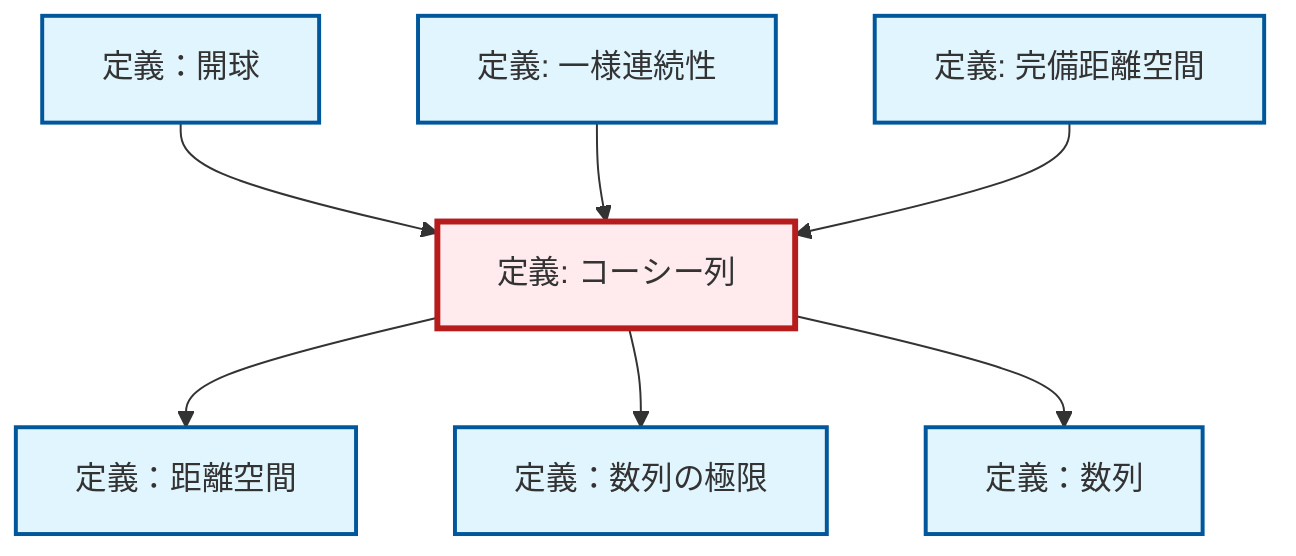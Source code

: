 graph TD
    classDef definition fill:#e1f5fe,stroke:#01579b,stroke-width:2px
    classDef theorem fill:#f3e5f5,stroke:#4a148c,stroke-width:2px
    classDef axiom fill:#fff3e0,stroke:#e65100,stroke-width:2px
    classDef example fill:#e8f5e9,stroke:#1b5e20,stroke-width:2px
    classDef current fill:#ffebee,stroke:#b71c1c,stroke-width:3px
    def-limit["定義：数列の極限"]:::definition
    def-metric-space["定義：距離空間"]:::definition
    def-open-ball["定義：開球"]:::definition
    def-complete-metric-space["定義: 完備距離空間"]:::definition
    def-uniform-continuity["定義: 一様連続性"]:::definition
    def-cauchy-sequence["定義: コーシー列"]:::definition
    def-sequence["定義：数列"]:::definition
    def-cauchy-sequence --> def-metric-space
    def-open-ball --> def-cauchy-sequence
    def-cauchy-sequence --> def-limit
    def-cauchy-sequence --> def-sequence
    def-uniform-continuity --> def-cauchy-sequence
    def-complete-metric-space --> def-cauchy-sequence
    class def-cauchy-sequence current